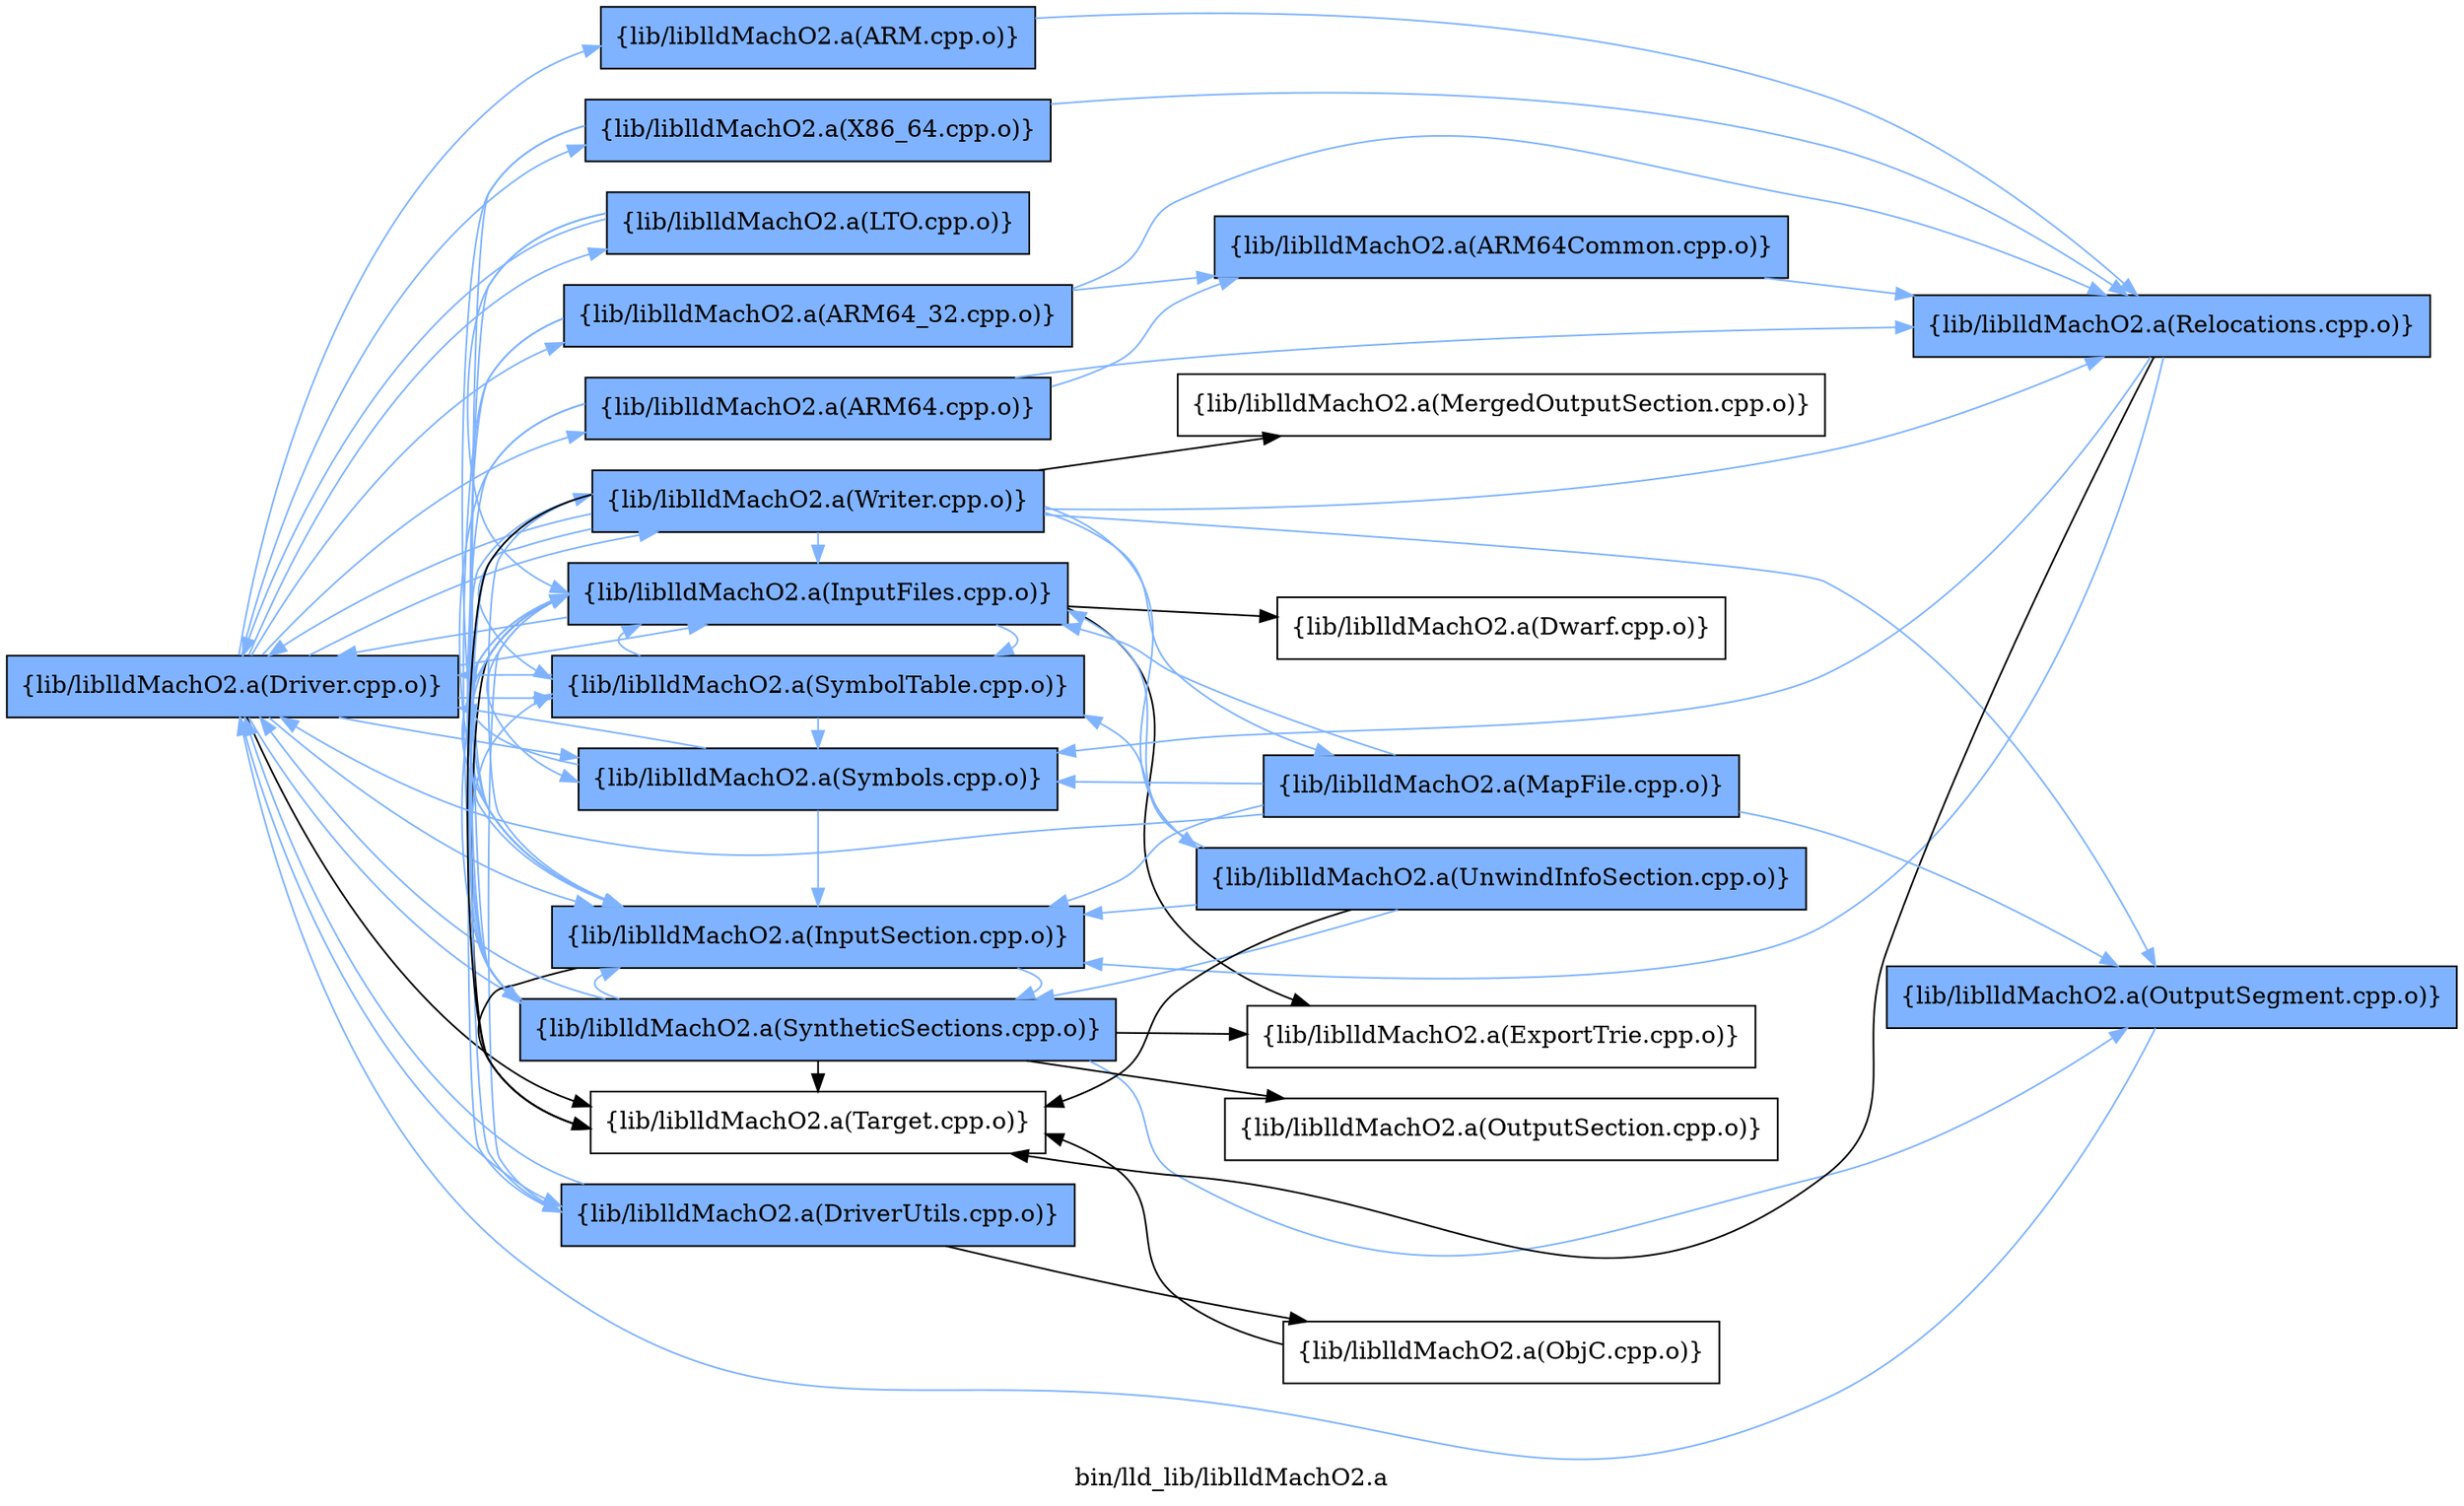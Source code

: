 digraph "bin/lld_lib/liblldMachO2.a" {
	label="bin/lld_lib/liblldMachO2.a";
	rankdir=LR;
	{ rank=same; Node0x562870067b38;  }
	{ rank=same; Node0x562870065e28; Node0x562870066648; Node0x5628700693e8; Node0x56287006a298; Node0x562870068718; Node0x562870068998; Node0x56287008a728; Node0x56287008aa98; Node0x562870086e48; Node0x562870086628; Node0x562870087d48; Node0x5628700758c8; Node0x562870075238;  }

	Node0x562870067b38 [shape=record,shape=box,group=1,style=filled,fillcolor="0.600000 0.5 1",label="{lib/liblldMachO2.a(Driver.cpp.o)}"];
	Node0x562870067b38 -> Node0x562870065e28[color="0.600000 0.5 1"];
	Node0x562870067b38 -> Node0x562870066648[color="0.600000 0.5 1"];
	Node0x562870067b38 -> Node0x5628700693e8[color="0.600000 0.5 1"];
	Node0x562870067b38 -> Node0x56287006a298[color="0.600000 0.5 1"];
	Node0x562870067b38 -> Node0x562870068718[color="0.600000 0.5 1"];
	Node0x562870067b38 -> Node0x562870068998[color="0.600000 0.5 1"];
	Node0x562870067b38 -> Node0x56287008a728[color="0.600000 0.5 1"];
	Node0x562870067b38 -> Node0x56287008aa98[color="0.600000 0.5 1"];
	Node0x562870067b38 -> Node0x562870086e48[color="0.600000 0.5 1"];
	Node0x562870067b38 -> Node0x562870086628[color="0.600000 0.5 1"];
	Node0x562870067b38 -> Node0x562870087d48[color="0.600000 0.5 1"];
	Node0x562870067b38 -> Node0x5628700758c8;
	Node0x562870067b38 -> Node0x562870075238[color="0.600000 0.5 1"];
	Node0x562870065e28 [shape=record,shape=box,group=1,style=filled,fillcolor="0.600000 0.5 1",label="{lib/liblldMachO2.a(ARM.cpp.o)}"];
	Node0x562870065e28 -> Node0x562870086c18[color="0.600000 0.5 1"];
	Node0x562870066648 [shape=record,shape=box,group=1,style=filled,fillcolor="0.600000 0.5 1",label="{lib/liblldMachO2.a(X86_64.cpp.o)}"];
	Node0x562870066648 -> Node0x56287008a728[color="0.600000 0.5 1"];
	Node0x562870066648 -> Node0x562870086c18[color="0.600000 0.5 1"];
	Node0x562870066648 -> Node0x562870087d48[color="0.600000 0.5 1"];
	Node0x5628700693e8 [shape=record,shape=box,group=1,style=filled,fillcolor="0.600000 0.5 1",label="{lib/liblldMachO2.a(ARM64_32.cpp.o)}"];
	Node0x5628700693e8 -> Node0x562870069fc8[color="0.600000 0.5 1"];
	Node0x5628700693e8 -> Node0x56287008a728[color="0.600000 0.5 1"];
	Node0x5628700693e8 -> Node0x562870086c18[color="0.600000 0.5 1"];
	Node0x5628700693e8 -> Node0x562870087d48[color="0.600000 0.5 1"];
	Node0x56287006a298 [shape=record,shape=box,group=1,style=filled,fillcolor="0.600000 0.5 1",label="{lib/liblldMachO2.a(ARM64.cpp.o)}"];
	Node0x56287006a298 -> Node0x562870069fc8[color="0.600000 0.5 1"];
	Node0x56287006a298 -> Node0x56287008a728[color="0.600000 0.5 1"];
	Node0x56287006a298 -> Node0x562870086c18[color="0.600000 0.5 1"];
	Node0x56287006a298 -> Node0x562870087d48[color="0.600000 0.5 1"];
	Node0x562870068718 [shape=record,shape=box,group=1,style=filled,fillcolor="0.600000 0.5 1",label="{lib/liblldMachO2.a(DriverUtils.cpp.o)}"];
	Node0x562870068718 -> Node0x562870067b38[color="0.600000 0.5 1"];
	Node0x562870068718 -> Node0x562870068998[color="0.600000 0.5 1"];
	Node0x562870068718 -> Node0x56287008a318;
	Node0x562870068998 [shape=record,shape=box,group=1,style=filled,fillcolor="0.600000 0.5 1",label="{lib/liblldMachO2.a(InputFiles.cpp.o)}"];
	Node0x562870068998 -> Node0x562870067b38[color="0.600000 0.5 1"];
	Node0x562870068998 -> Node0x562870068718[color="0.600000 0.5 1"];
	Node0x562870068998 -> Node0x562870082ac8;
	Node0x562870068998 -> Node0x562870089968;
	Node0x562870068998 -> Node0x562870086e48[color="0.600000 0.5 1"];
	Node0x562870068998 -> Node0x562870086628[color="0.600000 0.5 1"];
	Node0x562870068998 -> Node0x5628700758c8;
	Node0x56287008a728 [shape=record,shape=box,group=1,style=filled,fillcolor="0.600000 0.5 1",label="{lib/liblldMachO2.a(InputSection.cpp.o)}"];
	Node0x56287008a728 -> Node0x562870068998[color="0.600000 0.5 1"];
	Node0x56287008a728 -> Node0x562870087d48[color="0.600000 0.5 1"];
	Node0x56287008a728 -> Node0x5628700758c8;
	Node0x56287008a728 -> Node0x562870075238[color="0.600000 0.5 1"];
	Node0x56287008aa98 [shape=record,shape=box,group=1,style=filled,fillcolor="0.600000 0.5 1",label="{lib/liblldMachO2.a(LTO.cpp.o)}"];
	Node0x56287008aa98 -> Node0x562870067b38[color="0.600000 0.5 1"];
	Node0x56287008aa98 -> Node0x562870068718[color="0.600000 0.5 1"];
	Node0x56287008aa98 -> Node0x562870068998[color="0.600000 0.5 1"];
	Node0x562870086e48 [shape=record,shape=box,group=1,style=filled,fillcolor="0.600000 0.5 1",label="{lib/liblldMachO2.a(SymbolTable.cpp.o)}"];
	Node0x562870086e48 -> Node0x562870067b38[color="0.600000 0.5 1"];
	Node0x562870086e48 -> Node0x562870068998[color="0.600000 0.5 1"];
	Node0x562870086e48 -> Node0x562870086628[color="0.600000 0.5 1"];
	Node0x562870086628 [shape=record,shape=box,group=1,style=filled,fillcolor="0.600000 0.5 1",label="{lib/liblldMachO2.a(Symbols.cpp.o)}"];
	Node0x562870086628 -> Node0x562870067b38[color="0.600000 0.5 1"];
	Node0x562870086628 -> Node0x562870068998[color="0.600000 0.5 1"];
	Node0x562870086628 -> Node0x56287008a728[color="0.600000 0.5 1"];
	Node0x562870087d48 [shape=record,shape=box,group=1,style=filled,fillcolor="0.600000 0.5 1",label="{lib/liblldMachO2.a(SyntheticSections.cpp.o)}"];
	Node0x562870087d48 -> Node0x562870067b38[color="0.600000 0.5 1"];
	Node0x562870087d48 -> Node0x562870068998[color="0.600000 0.5 1"];
	Node0x562870087d48 -> Node0x562870089968;
	Node0x562870087d48 -> Node0x56287008a728[color="0.600000 0.5 1"];
	Node0x562870087d48 -> Node0x562870086e48[color="0.600000 0.5 1"];
	Node0x562870087d48 -> Node0x562870087668[color="0.600000 0.5 1"];
	Node0x562870087d48 -> Node0x5628700767c8;
	Node0x562870087d48 -> Node0x5628700758c8;
	Node0x5628700758c8 [shape=record,shape=box,group=0,label="{lib/liblldMachO2.a(Target.cpp.o)}"];
	Node0x562870075238 [shape=record,shape=box,group=1,style=filled,fillcolor="0.600000 0.5 1",label="{lib/liblldMachO2.a(Writer.cpp.o)}"];
	Node0x562870075238 -> Node0x562870067b38[color="0.600000 0.5 1"];
	Node0x562870075238 -> Node0x562870068998[color="0.600000 0.5 1"];
	Node0x562870075238 -> Node0x56287008a728[color="0.600000 0.5 1"];
	Node0x562870075238 -> Node0x562870086c18[color="0.600000 0.5 1"];
	Node0x562870075238 -> Node0x562870086e48[color="0.600000 0.5 1"];
	Node0x562870075238 -> Node0x562870087d48[color="0.600000 0.5 1"];
	Node0x562870075238 -> Node0x562870087668[color="0.600000 0.5 1"];
	Node0x562870075238 -> Node0x5628700758c8;
	Node0x562870075238 -> Node0x562870074ab8[color="0.600000 0.5 1"];
	Node0x562870075238 -> Node0x562870079978;
	Node0x562870075238 -> Node0x56287007a0f8[color="0.600000 0.5 1"];
	Node0x562870086c18 [shape=record,shape=box,group=1,style=filled,fillcolor="0.600000 0.5 1",label="{lib/liblldMachO2.a(Relocations.cpp.o)}"];
	Node0x562870086c18 -> Node0x56287008a728[color="0.600000 0.5 1"];
	Node0x562870086c18 -> Node0x562870086628[color="0.600000 0.5 1"];
	Node0x562870086c18 -> Node0x5628700758c8;
	Node0x562870069fc8 [shape=record,shape=box,group=1,style=filled,fillcolor="0.600000 0.5 1",label="{lib/liblldMachO2.a(ARM64Common.cpp.o)}"];
	Node0x562870069fc8 -> Node0x562870086c18[color="0.600000 0.5 1"];
	Node0x56287008a318 [shape=record,shape=box,group=0,label="{lib/liblldMachO2.a(ObjC.cpp.o)}"];
	Node0x56287008a318 -> Node0x5628700758c8;
	Node0x562870082ac8 [shape=record,shape=box,group=0,label="{lib/liblldMachO2.a(Dwarf.cpp.o)}"];
	Node0x562870089968 [shape=record,shape=box,group=0,label="{lib/liblldMachO2.a(ExportTrie.cpp.o)}"];
	Node0x562870087668 [shape=record,shape=box,group=1,style=filled,fillcolor="0.600000 0.5 1",label="{lib/liblldMachO2.a(OutputSegment.cpp.o)}"];
	Node0x562870087668 -> Node0x562870067b38[color="0.600000 0.5 1"];
	Node0x5628700767c8 [shape=record,shape=box,group=0,label="{lib/liblldMachO2.a(OutputSection.cpp.o)}"];
	Node0x562870074ab8 [shape=record,shape=box,group=1,style=filled,fillcolor="0.600000 0.5 1",label="{lib/liblldMachO2.a(UnwindInfoSection.cpp.o)}"];
	Node0x562870074ab8 -> Node0x562870068998[color="0.600000 0.5 1"];
	Node0x562870074ab8 -> Node0x56287008a728[color="0.600000 0.5 1"];
	Node0x562870074ab8 -> Node0x562870086e48[color="0.600000 0.5 1"];
	Node0x562870074ab8 -> Node0x562870087d48[color="0.600000 0.5 1"];
	Node0x562870074ab8 -> Node0x5628700758c8;
	Node0x562870079978 [shape=record,shape=box,group=0,label="{lib/liblldMachO2.a(MergedOutputSection.cpp.o)}"];
	Node0x56287007a0f8 [shape=record,shape=box,group=1,style=filled,fillcolor="0.600000 0.5 1",label="{lib/liblldMachO2.a(MapFile.cpp.o)}"];
	Node0x56287007a0f8 -> Node0x562870067b38[color="0.600000 0.5 1"];
	Node0x56287007a0f8 -> Node0x562870068998[color="0.600000 0.5 1"];
	Node0x56287007a0f8 -> Node0x56287008a728[color="0.600000 0.5 1"];
	Node0x56287007a0f8 -> Node0x562870086628[color="0.600000 0.5 1"];
	Node0x56287007a0f8 -> Node0x562870087668[color="0.600000 0.5 1"];
}
